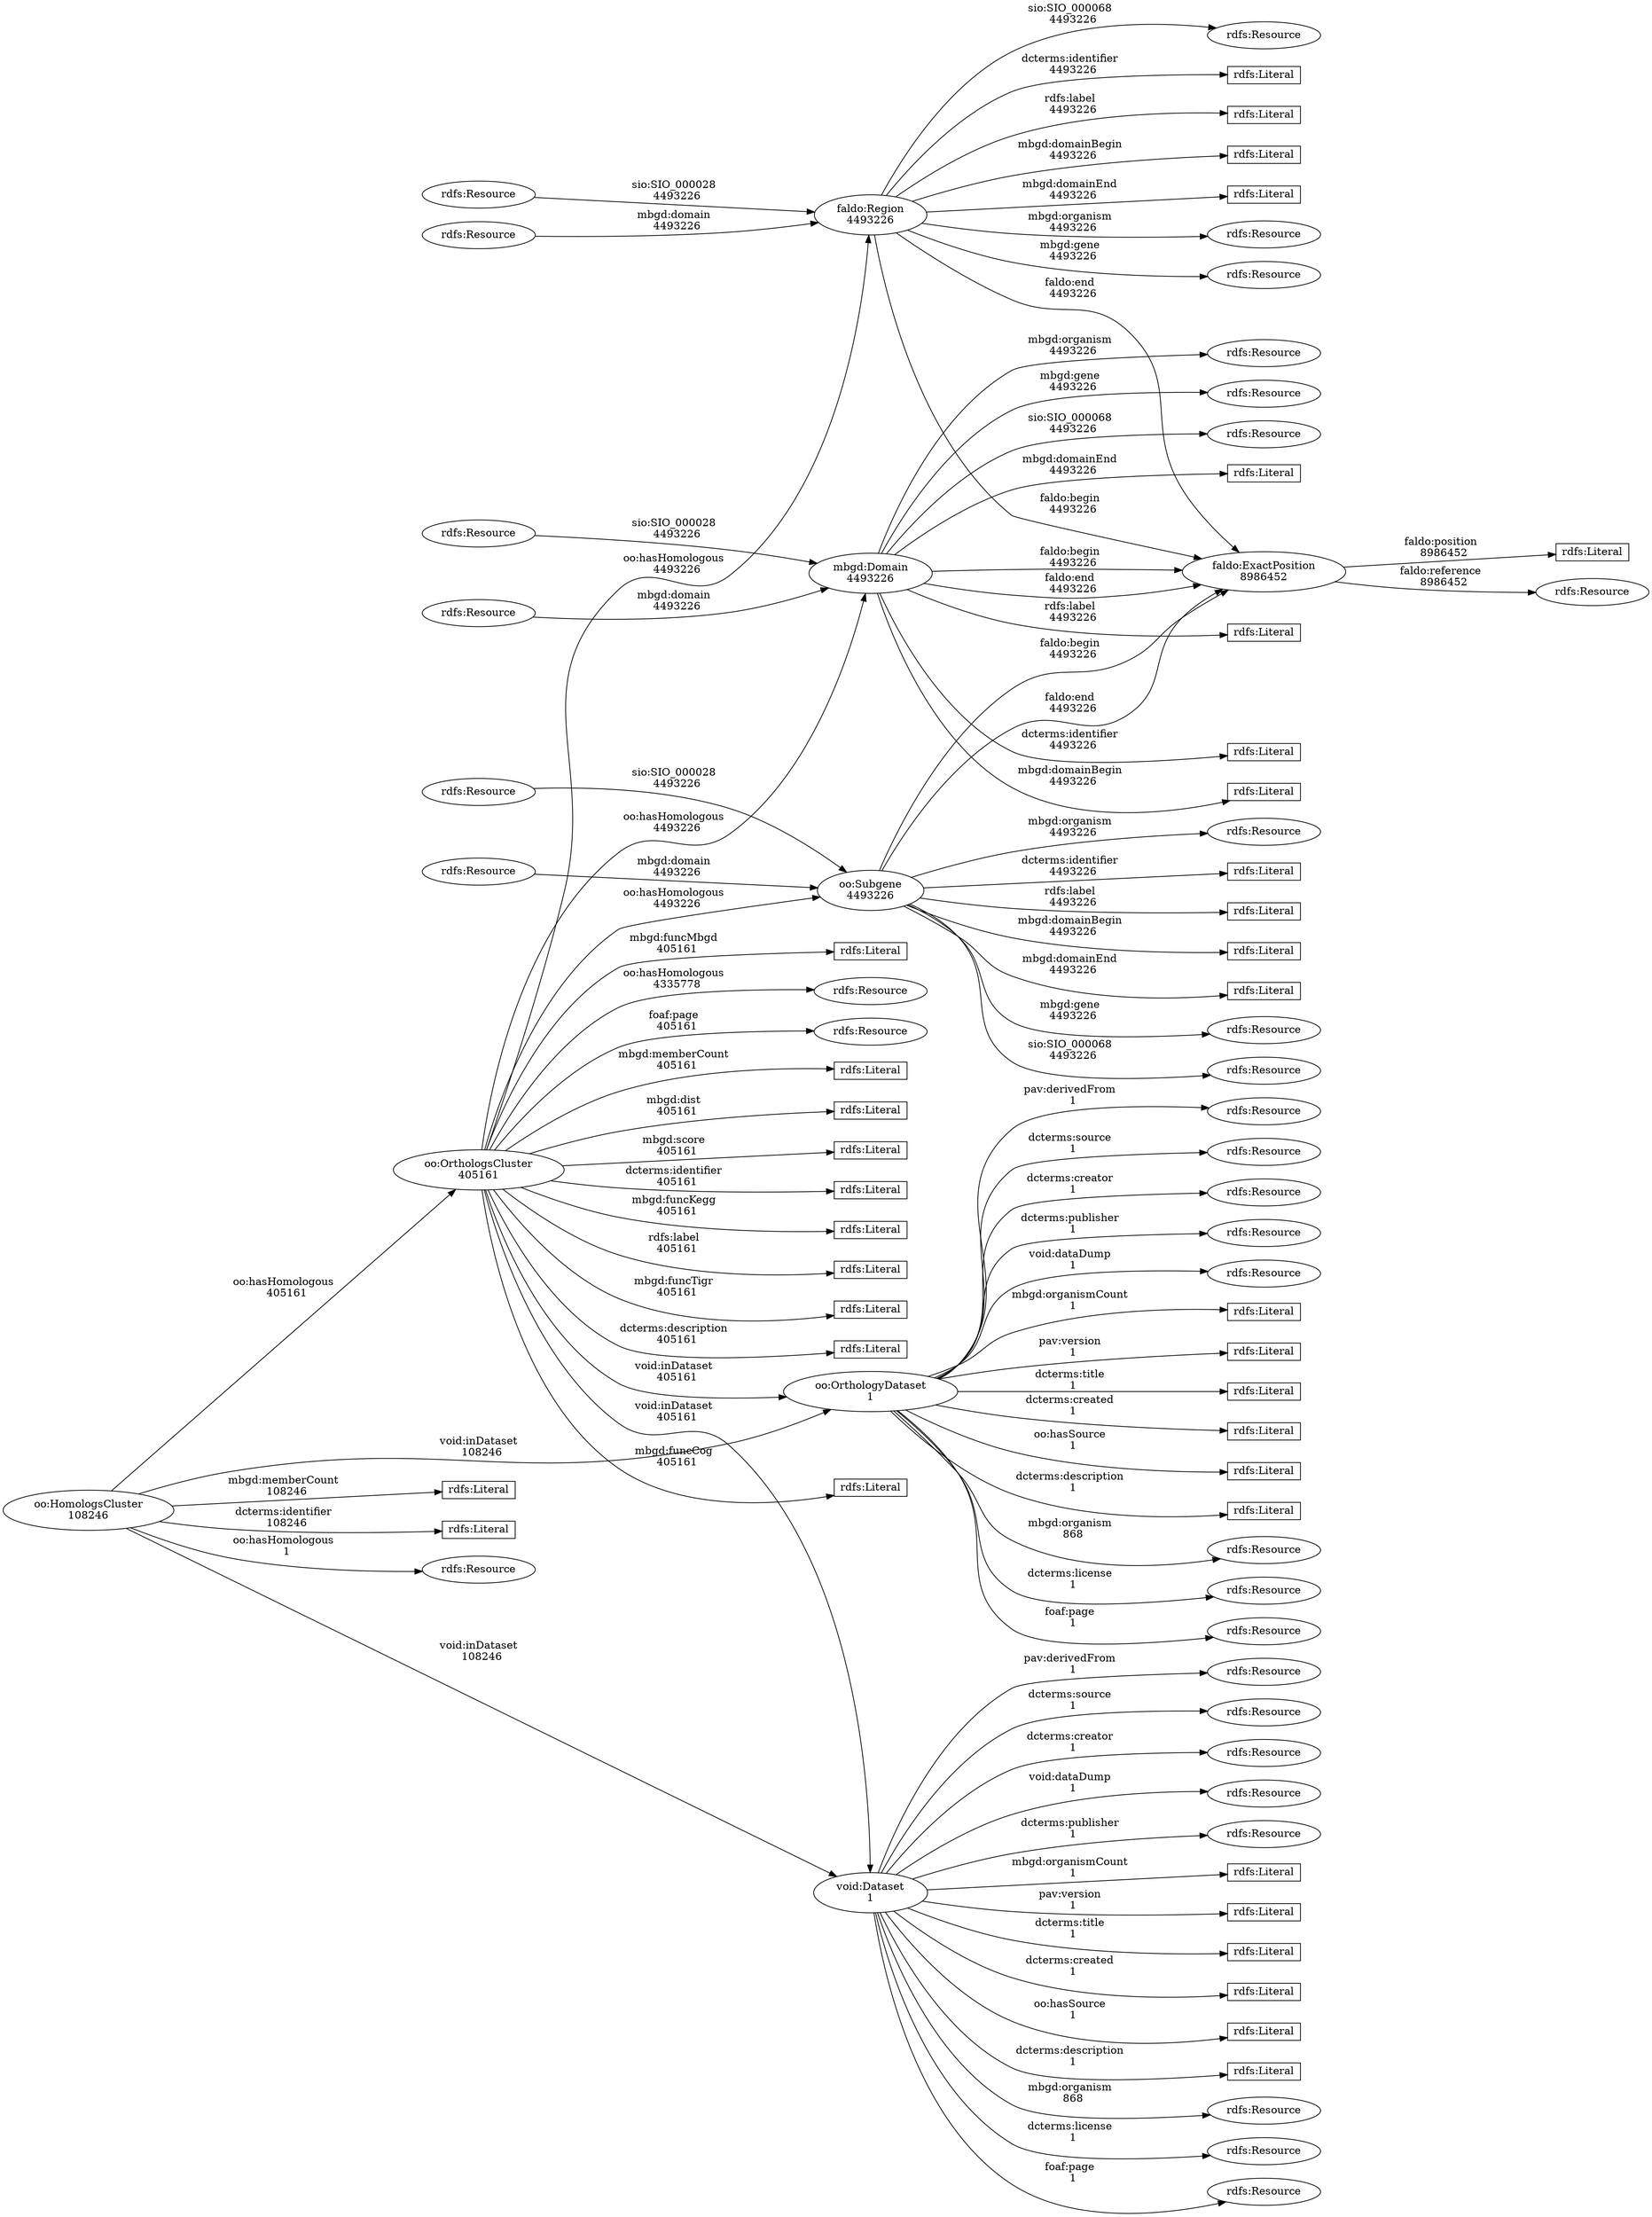 digraph {
    ranksep=2;
    rankdir="LR";
    charset="utf-8";

    // Class relations with the numbers of edges
    "faldo:ExactPosition" -> "rdfs:Literal52" [ label="faldo:position\n  8986452"];
    "faldo:ExactPosition" -> "rdfs:Resource51" [ label="faldo:reference\n  8986452"];
    "faldo:Region" -> "faldo:ExactPosition" [ label="faldo:begin\n  4493226"];
    "faldo:Region" -> "faldo:ExactPosition" [ label="faldo:end\n  4493226"];
    "faldo:Region" -> "rdfs:Literal2" [ label="dcterms:identifier\n  4493226"];
    "faldo:Region" -> "rdfs:Literal46" [ label="rdfs:label\n  4493226"];
    "faldo:Region" -> "rdfs:Literal64" [ label="mbgd:domainBegin\n  4493226"];
    "faldo:Region" -> "rdfs:Literal70" [ label="mbgd:domainEnd\n  4493226"];
    "faldo:Region" -> "rdfs:Resource11" [ label="mbgd:organism\n  4493226"];
    "faldo:Region" -> "rdfs:Resource19" [ label="mbgd:gene\n  4493226"];
    "faldo:Region" -> "rdfs:Resource22" [ label="sio:SIO_000068\n  4493226"];
    "mbgd:Domain" -> "faldo:ExactPosition" [ label="faldo:begin\n  4493226"];
    "mbgd:Domain" -> "faldo:ExactPosition" [ label="faldo:end\n  4493226"];
    "mbgd:Domain" -> "rdfs:Literal48" [ label="rdfs:label\n  4493226"];
    "mbgd:Domain" -> "rdfs:Literal5" [ label="dcterms:identifier\n  4493226"];
    "mbgd:Domain" -> "rdfs:Literal65" [ label="mbgd:domainBegin\n  4493226"];
    "mbgd:Domain" -> "rdfs:Literal71" [ label="mbgd:domainEnd\n  4493226"];
    "mbgd:Domain" -> "rdfs:Resource12" [ label="mbgd:organism\n  4493226"];
    "mbgd:Domain" -> "rdfs:Resource20" [ label="mbgd:gene\n  4493226"];
    "mbgd:Domain" -> "rdfs:Resource23" [ label="sio:SIO_000068\n  4493226"];
    "oo:HomologsCluster" -> "oo:OrthologsCluster" [ label="oo:hasHomologous\n  405161"];
    "oo:HomologsCluster" -> "oo:OrthologyDataset" [ label="void:inDataset\n  108246"];
    "oo:HomologsCluster" -> "rdfs:Literal17" [ label="mbgd:memberCount\n  108246"];
    "oo:HomologsCluster" -> "rdfs:Literal4" [ label="dcterms:identifier\n  108246"];
    "oo:HomologsCluster" -> "rdfs:Resource14" [ label="oo:hasHomologous\n  1"];
    "oo:HomologsCluster" -> "void:Dataset" [ label="void:inDataset\n  108246"];
    "oo:OrthologsCluster" -> "faldo:Region" [ label="oo:hasHomologous\n  4493226"];
    "oo:OrthologsCluster" -> "mbgd:Domain" [ label="oo:hasHomologous\n  4493226"];
    "oo:OrthologsCluster" -> "oo:OrthologyDataset" [ label="void:inDataset\n  405161"];
    "oo:OrthologsCluster" -> "oo:Subgene" [ label="oo:hasHomologous\n  4493226"];
    "oo:OrthologsCluster" -> "rdfs:Literal16" [ label="mbgd:memberCount\n  405161"];
    "oo:OrthologsCluster" -> "rdfs:Literal24" [ label="mbgd:dist\n  405161"];
    "oo:OrthologsCluster" -> "rdfs:Literal27" [ label="mbgd:score\n  405161"];
    "oo:OrthologsCluster" -> "rdfs:Literal3" [ label="dcterms:identifier\n  405161"];
    "oo:OrthologsCluster" -> "rdfs:Literal37" [ label="mbgd:funcKegg\n  405161"];
    "oo:OrthologsCluster" -> "rdfs:Literal47" [ label="rdfs:label\n  405161"];
    "oo:OrthologsCluster" -> "rdfs:Literal56" [ label="mbgd:funcTigr\n  405161"];
    "oo:OrthologsCluster" -> "rdfs:Literal67" [ label="dcterms:description\n  405161"];
    "oo:OrthologsCluster" -> "rdfs:Literal72" [ label="mbgd:funcCog\n  405161"];
    "oo:OrthologsCluster" -> "rdfs:Literal8" [ label="mbgd:funcMbgd\n  405161"];
    "oo:OrthologsCluster" -> "rdfs:Resource15" [ label="oo:hasHomologous\n  4335778"];
    "oo:OrthologsCluster" -> "rdfs:Resource31" [ label="foaf:page\n  405161"];
    "oo:OrthologsCluster" -> "void:Dataset" [ label="void:inDataset\n  405161"];
    "oo:OrthologyDataset" -> "rdfs:Literal29" [ label="mbgd:organismCount\n  1"];
    "oo:OrthologyDataset" -> "rdfs:Literal34" [ label="pav:version\n  1"];
    "oo:OrthologyDataset" -> "rdfs:Literal36" [ label="dcterms:title\n  1"];
    "oo:OrthologyDataset" -> "rdfs:Literal50" [ label="dcterms:created\n  1"];
    "oo:OrthologyDataset" -> "rdfs:Literal58" [ label="oo:hasSource\n  1"];
    "oo:OrthologyDataset" -> "rdfs:Literal68" [ label="dcterms:description\n  1"];
    "oo:OrthologyDataset" -> "rdfs:Resource13" [ label="mbgd:organism\n  868"];
    "oo:OrthologyDataset" -> "rdfs:Resource26" [ label="dcterms:license\n  1"];
    "oo:OrthologyDataset" -> "rdfs:Resource32" [ label="foaf:page\n  1"];
    "oo:OrthologyDataset" -> "rdfs:Resource42" [ label="pav:derivedFrom\n  1"];
    "oo:OrthologyDataset" -> "rdfs:Resource44" [ label="dcterms:source\n  1"];
    "oo:OrthologyDataset" -> "rdfs:Resource60" [ label="dcterms:creator\n  1"];
    "oo:OrthologyDataset" -> "rdfs:Resource62" [ label="dcterms:publisher\n  1"];
    "oo:OrthologyDataset" -> "rdfs:Resource7" [ label="void:dataDump\n  1"];
    "oo:Subgene" -> "faldo:ExactPosition" [ label="faldo:begin\n  4493226"];
    "oo:Subgene" -> "faldo:ExactPosition" [ label="faldo:end\n  4493226"];
    "oo:Subgene" -> "rdfs:Literal1" [ label="dcterms:identifier\n  4493226"];
    "oo:Subgene" -> "rdfs:Literal45" [ label="rdfs:label\n  4493226"];
    "oo:Subgene" -> "rdfs:Literal63" [ label="mbgd:domainBegin\n  4493226"];
    "oo:Subgene" -> "rdfs:Literal69" [ label="mbgd:domainEnd\n  4493226"];
    "oo:Subgene" -> "rdfs:Resource18" [ label="mbgd:gene\n  4493226"];
    "oo:Subgene" -> "rdfs:Resource21" [ label="sio:SIO_000068\n  4493226"];
    "oo:Subgene" -> "rdfs:Resource9" [ label="mbgd:organism\n  4493226"];
    "rdfs:Resource38" -> "oo:Subgene" [ label="sio:SIO_000028\n  4493226"];
    "rdfs:Resource39" -> "faldo:Region" [ label="sio:SIO_000028\n  4493226"];
    "rdfs:Resource40" -> "mbgd:Domain" [ label="sio:SIO_000028\n  4493226"];
    "rdfs:Resource53" -> "oo:Subgene" [ label="mbgd:domain\n  4493226"];
    "rdfs:Resource54" -> "faldo:Region" [ label="mbgd:domain\n  4493226"];
    "rdfs:Resource55" -> "mbgd:Domain" [ label="mbgd:domain\n  4493226"];
    "void:Dataset" -> "rdfs:Literal28" [ label="mbgd:organismCount\n  1"];
    "void:Dataset" -> "rdfs:Literal33" [ label="pav:version\n  1"];
    "void:Dataset" -> "rdfs:Literal35" [ label="dcterms:title\n  1"];
    "void:Dataset" -> "rdfs:Literal49" [ label="dcterms:created\n  1"];
    "void:Dataset" -> "rdfs:Literal57" [ label="oo:hasSource\n  1"];
    "void:Dataset" -> "rdfs:Literal66" [ label="dcterms:description\n  1"];
    "void:Dataset" -> "rdfs:Resource10" [ label="mbgd:organism\n  868"];
    "void:Dataset" -> "rdfs:Resource25" [ label="dcterms:license\n  1"];
    "void:Dataset" -> "rdfs:Resource30" [ label="foaf:page\n  1"];
    "void:Dataset" -> "rdfs:Resource41" [ label="pav:derivedFrom\n  1"];
    "void:Dataset" -> "rdfs:Resource43" [ label="dcterms:source\n  1"];
    "void:Dataset" -> "rdfs:Resource59" [ label="dcterms:creator\n  1"];
    "void:Dataset" -> "rdfs:Resource6" [ label="void:dataDump\n  1"];
    "void:Dataset" -> "rdfs:Resource61" [ label="dcterms:publisher\n  1"];

    // The number of entities
    "faldo:ExactPosition" [ label="faldo:ExactPosition\n8986452" ] ;
    "faldo:Region" [ label="faldo:Region\n4493226" ] ;
    "mbgd:Domain" [ label="mbgd:Domain\n4493226" ] ;
    "oo:HomologsCluster" [ label="oo:HomologsCluster\n108246" ] ;
    "oo:OrthologsCluster" [ label="oo:OrthologsCluster\n405161" ] ;
    "oo:OrthologyDataset" [ label="oo:OrthologyDataset\n1" ] ;
    "oo:Subgene" [ label="oo:Subgene\n4493226" ] ;
    "rdfs:Literal1" [ label="rdfs:Literal", shape=box, height=0.3 ] ;
    "rdfs:Literal16" [ label="rdfs:Literal", shape=box, height=0.3 ] ;
    "rdfs:Literal17" [ label="rdfs:Literal", shape=box, height=0.3 ] ;
    "rdfs:Literal2" [ label="rdfs:Literal", shape=box, height=0.3 ] ;
    "rdfs:Literal24" [ label="rdfs:Literal", shape=box, height=0.3 ] ;
    "rdfs:Literal27" [ label="rdfs:Literal", shape=box, height=0.3 ] ;
    "rdfs:Literal28" [ label="rdfs:Literal", shape=box, height=0.3 ] ;
    "rdfs:Literal29" [ label="rdfs:Literal", shape=box, height=0.3 ] ;
    "rdfs:Literal3" [ label="rdfs:Literal", shape=box, height=0.3 ] ;
    "rdfs:Literal33" [ label="rdfs:Literal", shape=box, height=0.3 ] ;
    "rdfs:Literal34" [ label="rdfs:Literal", shape=box, height=0.3 ] ;
    "rdfs:Literal35" [ label="rdfs:Literal", shape=box, height=0.3 ] ;
    "rdfs:Literal36" [ label="rdfs:Literal", shape=box, height=0.3 ] ;
    "rdfs:Literal37" [ label="rdfs:Literal", shape=box, height=0.3 ] ;
    "rdfs:Literal4" [ label="rdfs:Literal", shape=box, height=0.3 ] ;
    "rdfs:Literal45" [ label="rdfs:Literal", shape=box, height=0.3 ] ;
    "rdfs:Literal46" [ label="rdfs:Literal", shape=box, height=0.3 ] ;
    "rdfs:Literal47" [ label="rdfs:Literal", shape=box, height=0.3 ] ;
    "rdfs:Literal48" [ label="rdfs:Literal", shape=box, height=0.3 ] ;
    "rdfs:Literal49" [ label="rdfs:Literal", shape=box, height=0.3 ] ;
    "rdfs:Literal5" [ label="rdfs:Literal", shape=box, height=0.3 ] ;
    "rdfs:Literal50" [ label="rdfs:Literal", shape=box, height=0.3 ] ;
    "rdfs:Literal52" [ label="rdfs:Literal", shape=box, height=0.3 ] ;
    "rdfs:Literal56" [ label="rdfs:Literal", shape=box, height=0.3 ] ;
    "rdfs:Literal57" [ label="rdfs:Literal", shape=box, height=0.3 ] ;
    "rdfs:Literal58" [ label="rdfs:Literal", shape=box, height=0.3 ] ;
    "rdfs:Literal63" [ label="rdfs:Literal", shape=box, height=0.3 ] ;
    "rdfs:Literal64" [ label="rdfs:Literal", shape=box, height=0.3 ] ;
    "rdfs:Literal65" [ label="rdfs:Literal", shape=box, height=0.3 ] ;
    "rdfs:Literal66" [ label="rdfs:Literal", shape=box, height=0.3 ] ;
    "rdfs:Literal67" [ label="rdfs:Literal", shape=box, height=0.3 ] ;
    "rdfs:Literal68" [ label="rdfs:Literal", shape=box, height=0.3 ] ;
    "rdfs:Literal69" [ label="rdfs:Literal", shape=box, height=0.3 ] ;
    "rdfs:Literal70" [ label="rdfs:Literal", shape=box, height=0.3 ] ;
    "rdfs:Literal71" [ label="rdfs:Literal", shape=box, height=0.3 ] ;
    "rdfs:Literal72" [ label="rdfs:Literal", shape=box, height=0.3 ] ;
    "rdfs:Literal8" [ label="rdfs:Literal", shape=box, height=0.3 ] ;
    "rdfs:Resource10" [ label="rdfs:Resource" ] ;
    "rdfs:Resource11" [ label="rdfs:Resource" ] ;
    "rdfs:Resource12" [ label="rdfs:Resource" ] ;
    "rdfs:Resource13" [ label="rdfs:Resource" ] ;
    "rdfs:Resource14" [ label="rdfs:Resource" ] ;
    "rdfs:Resource15" [ label="rdfs:Resource" ] ;
    "rdfs:Resource18" [ label="rdfs:Resource" ] ;
    "rdfs:Resource19" [ label="rdfs:Resource" ] ;
    "rdfs:Resource20" [ label="rdfs:Resource" ] ;
    "rdfs:Resource21" [ label="rdfs:Resource" ] ;
    "rdfs:Resource22" [ label="rdfs:Resource" ] ;
    "rdfs:Resource23" [ label="rdfs:Resource" ] ;
    "rdfs:Resource25" [ label="rdfs:Resource" ] ;
    "rdfs:Resource26" [ label="rdfs:Resource" ] ;
    "rdfs:Resource30" [ label="rdfs:Resource" ] ;
    "rdfs:Resource31" [ label="rdfs:Resource" ] ;
    "rdfs:Resource32" [ label="rdfs:Resource" ] ;
    "rdfs:Resource38" [ label="rdfs:Resource" ] ;
    "rdfs:Resource39" [ label="rdfs:Resource" ] ;
    "rdfs:Resource40" [ label="rdfs:Resource" ] ;
    "rdfs:Resource41" [ label="rdfs:Resource" ] ;
    "rdfs:Resource42" [ label="rdfs:Resource" ] ;
    "rdfs:Resource43" [ label="rdfs:Resource" ] ;
    "rdfs:Resource44" [ label="rdfs:Resource" ] ;
    "rdfs:Resource51" [ label="rdfs:Resource" ] ;
    "rdfs:Resource53" [ label="rdfs:Resource" ] ;
    "rdfs:Resource54" [ label="rdfs:Resource" ] ;
    "rdfs:Resource55" [ label="rdfs:Resource" ] ;
    "rdfs:Resource59" [ label="rdfs:Resource" ] ;
    "rdfs:Resource6" [ label="rdfs:Resource" ] ;
    "rdfs:Resource60" [ label="rdfs:Resource" ] ;
    "rdfs:Resource61" [ label="rdfs:Resource" ] ;
    "rdfs:Resource62" [ label="rdfs:Resource" ] ;
    "rdfs:Resource7" [ label="rdfs:Resource" ] ;
    "rdfs:Resource9" [ label="rdfs:Resource" ] ;
    "void:Dataset" [ label="void:Dataset\n1" ] ;

}
